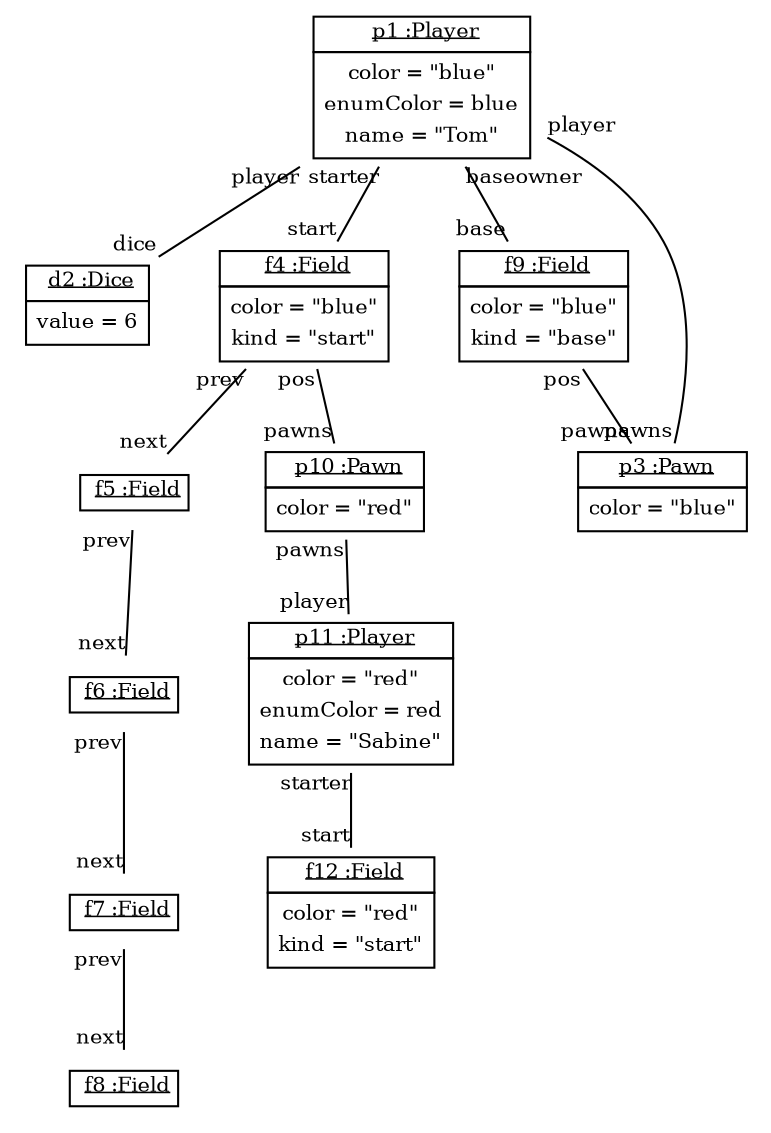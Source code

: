 graph ObjectDiagram {
   node [shape = none, fontsize = 10];
   edge [fontsize = 10];
   compound=true;

p1 [label=<<table border='0' cellborder='1' cellspacing='0'> <tr> <td> <u>p1 :Player</u></td></tr><tr><td><table border='0' cellborder='0' cellspacing='0'><tr><td>color = "blue"</td></tr><tr><td>enumColor = blue</td></tr><tr><td>name = "Tom"</td></tr></table></td></tr></table>>];
d2 [label=<<table border='0' cellborder='1' cellspacing='0'> <tr> <td> <u>d2 :Dice</u></td></tr><tr><td><table border='0' cellborder='0' cellspacing='0'><tr><td>value = 6</td></tr></table></td></tr></table>>];
f4 [label=<<table border='0' cellborder='1' cellspacing='0'> <tr> <td> <u>f4 :Field</u></td></tr><tr><td><table border='0' cellborder='0' cellspacing='0'><tr><td>color = "blue"</td></tr><tr><td>kind = "start"</td></tr></table></td></tr></table>>];
f5 [label=<<table border='0' cellborder='1' cellspacing='0'> <tr> <td> <u>f5 :Field</u></td></tr></table>>];
f6 [label=<<table border='0' cellborder='1' cellspacing='0'> <tr> <td> <u>f6 :Field</u></td></tr></table>>];
f7 [label=<<table border='0' cellborder='1' cellspacing='0'> <tr> <td> <u>f7 :Field</u></td></tr></table>>];
f8 [label=<<table border='0' cellborder='1' cellspacing='0'> <tr> <td> <u>f8 :Field</u></td></tr></table>>];
p10 [label=<<table border='0' cellborder='1' cellspacing='0'> <tr> <td> <u>p10 :Pawn</u></td></tr><tr><td><table border='0' cellborder='0' cellspacing='0'><tr><td>color = "red"</td></tr></table></td></tr></table>>];
p11 [label=<<table border='0' cellborder='1' cellspacing='0'> <tr> <td> <u>p11 :Player</u></td></tr><tr><td><table border='0' cellborder='0' cellspacing='0'><tr><td>color = "red"</td></tr><tr><td>enumColor = red</td></tr><tr><td>name = "Sabine"</td></tr></table></td></tr></table>>];
f12 [label=<<table border='0' cellborder='1' cellspacing='0'> <tr> <td> <u>f12 :Field</u></td></tr><tr><td><table border='0' cellborder='0' cellspacing='0'><tr><td>color = "red"</td></tr><tr><td>kind = "start"</td></tr></table></td></tr></table>>];
f9 [label=<<table border='0' cellborder='1' cellspacing='0'> <tr> <td> <u>f9 :Field</u></td></tr><tr><td><table border='0' cellborder='0' cellspacing='0'><tr><td>color = "blue"</td></tr><tr><td>kind = "base"</td></tr></table></td></tr></table>>];
p3 [label=<<table border='0' cellborder='1' cellspacing='0'> <tr> <td> <u>p3 :Pawn</u></td></tr><tr><td><table border='0' cellborder='0' cellspacing='0'><tr><td>color = "blue"</td></tr></table></td></tr></table>>];

p1 -- d2 [headlabel = "dice" taillabel = "player"];
p1 -- f4 [headlabel = "start" taillabel = "starter"];
p1 -- f9 [headlabel = "base" taillabel = "baseowner"];
p1 -- p3 [headlabel = "pawns" taillabel = "player"];
f4 -- f5 [headlabel = "next" taillabel = "prev"];
f4 -- p10 [headlabel = "pawns" taillabel = "pos"];
f5 -- f6 [headlabel = "next" taillabel = "prev"];
f6 -- f7 [headlabel = "next" taillabel = "prev"];
f7 -- f8 [headlabel = "next" taillabel = "prev"];
p10 -- p11 [headlabel = "player" taillabel = "pawns"];
p11 -- f12 [headlabel = "start" taillabel = "starter"];
f9 -- p3 [headlabel = "pawns" taillabel = "pos"];
}
